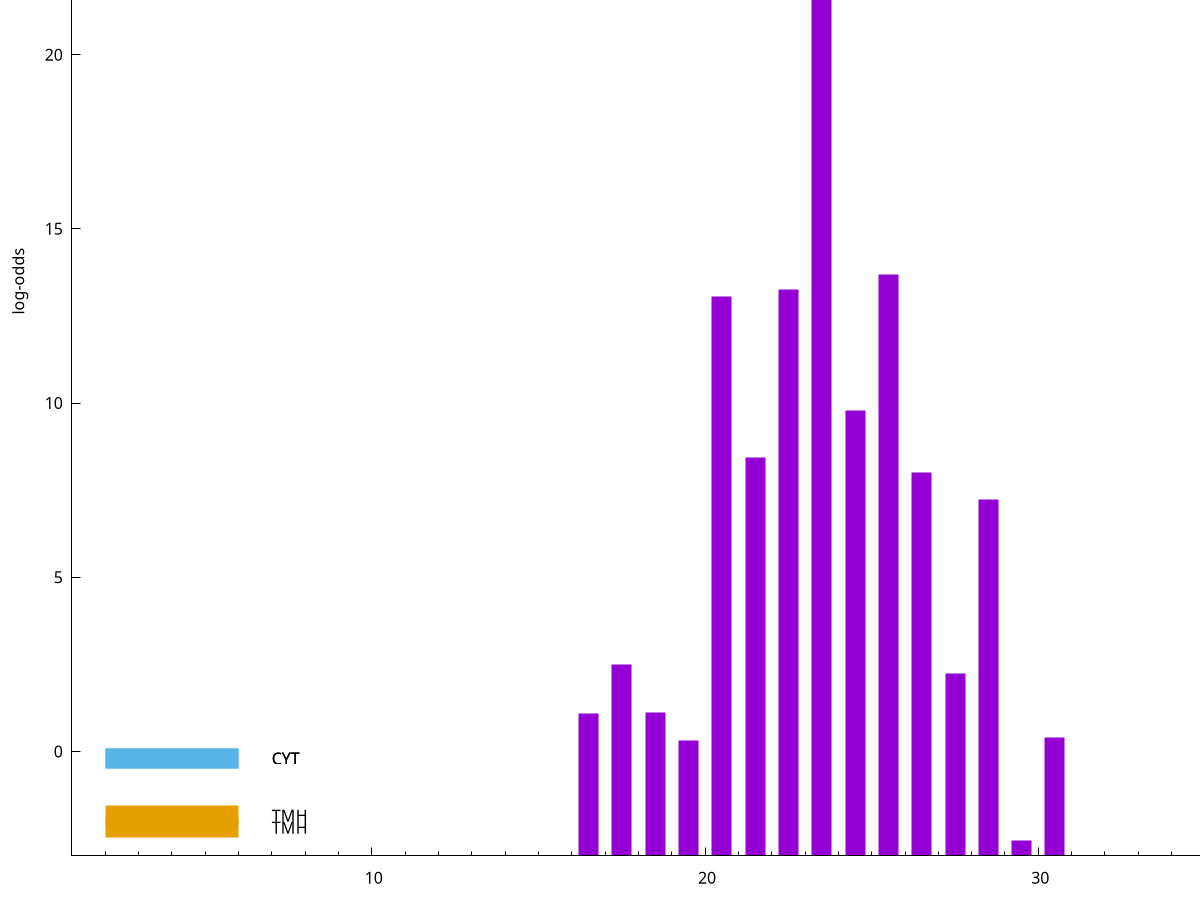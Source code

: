 set title "LipoP predictions for SRR5666568.gff"
set size 2., 1.4
set xrange [1:70] 
set mxtics 10
set yrange [-3:30]
set y2range [0:33]
set ylabel "log-odds"
set term postscript eps color solid "Helvetica" 30
set output "SRR5666568.gff629.eps"
set arrow from 2,25.8544 to 6,25.8544 nohead lt 1 lw 20
set label "SpI" at 7,25.8544
set arrow from 2,-0.200913 to 6,-0.200913 nohead lt 3 lw 20
set label "CYT" at 7,-0.200913
set arrow from 2,-0.200913 to 6,-0.200913 nohead lt 3 lw 20
set label "CYT" at 7,-0.200913
set arrow from 2,-1.84669 to 6,-1.84669 nohead lt 4 lw 20
set label "TMH" at 7,-1.84669
set arrow from 2,-2.19366 to 6,-2.19366 nohead lt 4 lw 20
set label "TMH" at 7,-2.19366
set arrow from 2,25.8544 to 6,25.8544 nohead lt 1 lw 20
set label "SpI" at 7,25.8544
# NOTE: The scores below are the log-odds scores with the threshold
# NOTE: subtracted (a hack to make gnuplot make the histogram all
# NOTE: look nice).
plot "-" axes x1y2 title "" with impulses lt 1 lw 20
23.500000 28.853600
25.500000 16.687200
22.500000 16.271000
20.500000 16.070400
24.500000 12.784890
21.500000 11.440080
26.500000 11.017960
28.500000 10.241290
17.500000 5.486130
27.500000 5.247540
18.500000 4.117380
16.500000 4.084690
30.500000 3.402407
19.500000 3.315622
29.500000 0.440720
e
exit
